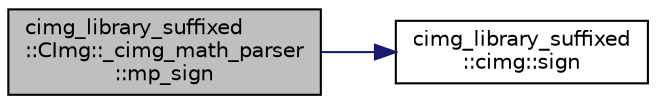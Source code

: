 digraph "cimg_library_suffixed::CImg::_cimg_math_parser::mp_sign"
{
  edge [fontname="Helvetica",fontsize="10",labelfontname="Helvetica",labelfontsize="10"];
  node [fontname="Helvetica",fontsize="10",shape=record];
  rankdir="LR";
  Node1 [label="cimg_library_suffixed\l::CImg::_cimg_math_parser\l::mp_sign",height=0.2,width=0.4,color="black", fillcolor="grey75", style="filled" fontcolor="black"];
  Node1 -> Node2 [color="midnightblue",fontsize="10",style="solid",fontname="Helvetica"];
  Node2 [label="cimg_library_suffixed\l::cimg::sign",height=0.2,width=0.4,color="black", fillcolor="white", style="filled",URL="$namespacecimg__library__suffixed_1_1cimg.html#aa4cebaea104f404017d0d59e9cff5c16",tooltip="Return the sign of a value."];
}
